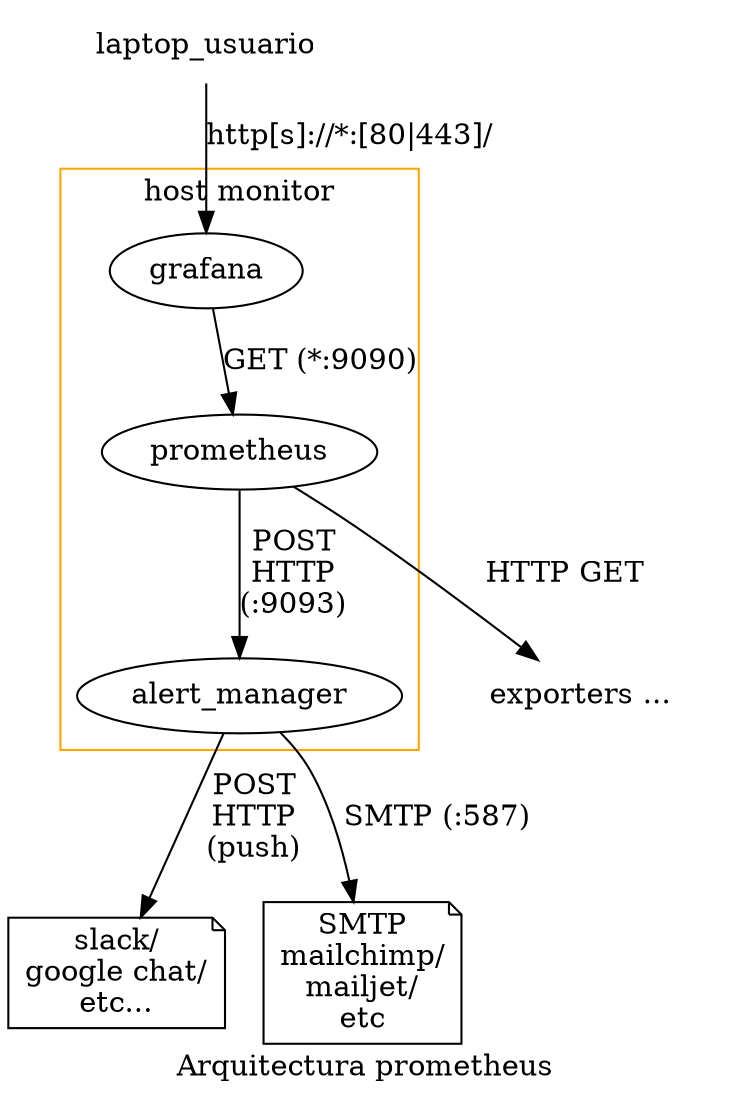 digraph {
	label="Arquitectura prometheus"

	subgraph cluster_monitor {
		color=orange
		label="host monitor";
		grafana
		prometheus
		alert_manager
		// loki
	}
	laptop_usuario [shape=plaintext]
	laptop_usuario -> grafana [label="http[s]://*:[80|443]/"]
	webhook [shape=note,label="slack/\ngoogle chat/\netc..."]
	smtp [shape=note,label="SMTP\nmailchimp/\nmailjet/\netc"]
	grafana -> prometheus [label="GET (*:9090)"]
	// grafana -> loki [label="GET (*:9090)"]
	prometheus -> alert_manager [label="POST\nHTTP\n(:9093)"]
	alert_manager -> webhook [label="POST\nHTTP\n(push)"]
	alert_manager -> smtp [label="SMTP (:587)"]

	prometheus -> host [label="HTTP GET"]
	host [color=transparent,label="exporters ..."]

}
